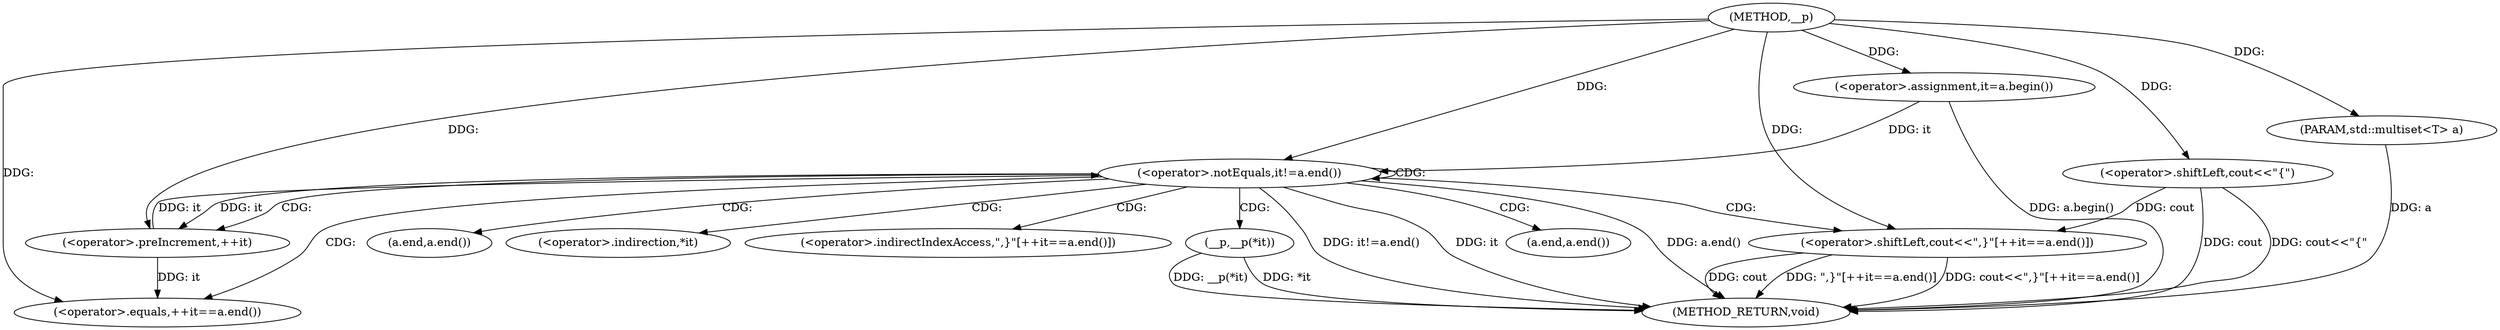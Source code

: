 digraph "__p" {  
"1000202" [label = "(METHOD,__p)" ]
"1000228" [label = "(METHOD_RETURN,void)" ]
"1000203" [label = "(PARAM,std::multiset<T> a)" ]
"1000205" [label = "(<operator>.shiftLeft,cout<<\"{\")" ]
"1000210" [label = "(<operator>.assignment,it=a.begin())" ]
"1000213" [label = "(<operator>.notEquals,it!=a.end())" ]
"1000217" [label = "(__p,__p(*it))" ]
"1000220" [label = "(<operator>.shiftLeft,cout<<\",}\"[++it==a.end()])" ]
"1000224" [label = "(<operator>.equals,++it==a.end())" ]
"1000225" [label = "(<operator>.preIncrement,++it)" ]
"1000215" [label = "(a.end,a.end())" ]
"1000218" [label = "(<operator>.indirection,*it)" ]
"1000222" [label = "(<operator>.indirectIndexAccess,\",}\"[++it==a.end()])" ]
"1000227" [label = "(a.end,a.end())" ]
  "1000203" -> "1000228"  [ label = "DDG: a"] 
  "1000205" -> "1000228"  [ label = "DDG: cout"] 
  "1000205" -> "1000228"  [ label = "DDG: cout<<\"{\""] 
  "1000210" -> "1000228"  [ label = "DDG: a.begin()"] 
  "1000213" -> "1000228"  [ label = "DDG: it"] 
  "1000213" -> "1000228"  [ label = "DDG: a.end()"] 
  "1000213" -> "1000228"  [ label = "DDG: it!=a.end()"] 
  "1000217" -> "1000228"  [ label = "DDG: *it"] 
  "1000217" -> "1000228"  [ label = "DDG: __p(*it)"] 
  "1000220" -> "1000228"  [ label = "DDG: cout"] 
  "1000220" -> "1000228"  [ label = "DDG: \",}\"[++it==a.end()]"] 
  "1000220" -> "1000228"  [ label = "DDG: cout<<\",}\"[++it==a.end()]"] 
  "1000202" -> "1000203"  [ label = "DDG: "] 
  "1000202" -> "1000205"  [ label = "DDG: "] 
  "1000202" -> "1000210"  [ label = "DDG: "] 
  "1000210" -> "1000213"  [ label = "DDG: it"] 
  "1000225" -> "1000213"  [ label = "DDG: it"] 
  "1000202" -> "1000213"  [ label = "DDG: "] 
  "1000205" -> "1000220"  [ label = "DDG: cout"] 
  "1000202" -> "1000220"  [ label = "DDG: "] 
  "1000225" -> "1000224"  [ label = "DDG: it"] 
  "1000202" -> "1000224"  [ label = "DDG: "] 
  "1000213" -> "1000225"  [ label = "DDG: it"] 
  "1000202" -> "1000225"  [ label = "DDG: "] 
  "1000213" -> "1000218"  [ label = "CDG: "] 
  "1000213" -> "1000215"  [ label = "CDG: "] 
  "1000213" -> "1000213"  [ label = "CDG: "] 
  "1000213" -> "1000225"  [ label = "CDG: "] 
  "1000213" -> "1000224"  [ label = "CDG: "] 
  "1000213" -> "1000227"  [ label = "CDG: "] 
  "1000213" -> "1000217"  [ label = "CDG: "] 
  "1000213" -> "1000222"  [ label = "CDG: "] 
  "1000213" -> "1000220"  [ label = "CDG: "] 
}
